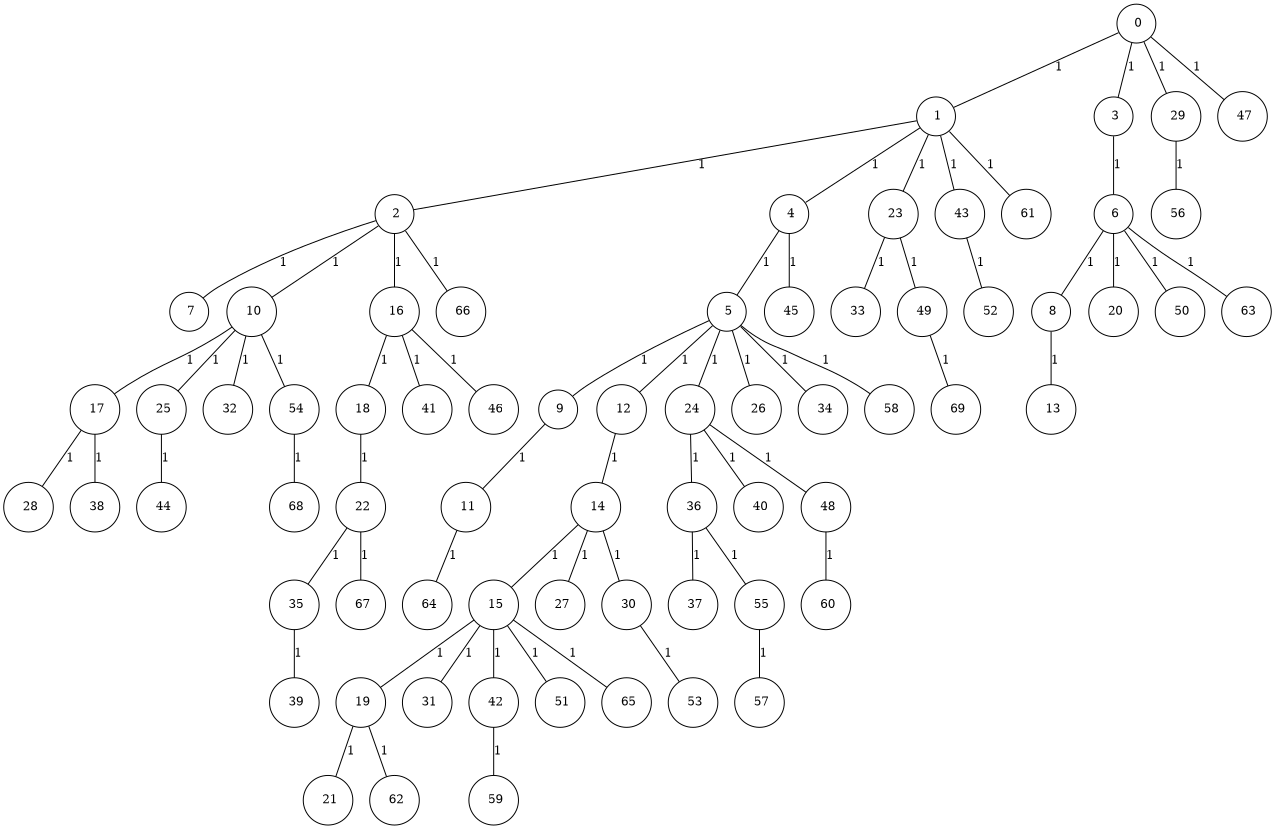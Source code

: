 graph G {
size="8.5,11;"
ratio = "expand;"
fixedsize="true;"
overlap="scale;"
node[shape=circle,width=.12,hight=.12,fontsize=12]
edge[fontsize=12]

0[label=" 0" color=black, pos="2.1271931,2.3384801!"];
1[label=" 1" color=black, pos="1.3379032,2.3133918!"];
2[label=" 2" color=black, pos="1.2790366,2.2274224!"];
3[label=" 3" color=black, pos="2.6547832,1.9393262!"];
4[label=" 4" color=black, pos="1.3236482,0.15625985!"];
5[label=" 5" color=black, pos="0.63269398,2.7609756!"];
6[label=" 6" color=black, pos="1.7954221,1.1226745!"];
7[label=" 7" color=black, pos="0.90785411,2.4377207!"];
8[label=" 8" color=black, pos="2.4754317,1.0373215!"];
9[label=" 9" color=black, pos="1.4126953,2.3483305!"];
10[label=" 10" color=black, pos="0.82373476,1.6808229!"];
11[label=" 11" color=black, pos="1.5310213,2.858635!"];
12[label=" 12" color=black, pos="2.9605725,1.5730445!"];
13[label=" 13" color=black, pos="2.1441798,2.4553459!"];
14[label=" 14" color=black, pos="2.9157941,0.53302597!"];
15[label=" 15" color=black, pos="2.4531309,2.8586954!"];
16[label=" 16" color=black, pos="1.7469476,1.7418976!"];
17[label=" 17" color=black, pos="1.2467302,0.85137466!"];
18[label=" 18" color=black, pos="1.665981,0.54898288!"];
19[label=" 19" color=black, pos="2.1523466,1.0516718!"];
20[label=" 20" color=black, pos="0.42251276,1.7061856!"];
21[label=" 21" color=black, pos="2.9587364,0.50629457!"];
22[label=" 22" color=black, pos="1.7395519,1.6981788!"];
23[label=" 23" color=black, pos="2.0100672,1.1212454!"];
24[label=" 24" color=black, pos="2.4528911,1.9166576!"];
25[label=" 25" color=black, pos="1.9533711,1.7700862!"];
26[label=" 26" color=black, pos="1.3002298,0.81635442!"];
27[label=" 27" color=black, pos="2.726687,2.5654955!"];
28[label=" 28" color=black, pos="0.49274254,1.7158924!"];
29[label=" 29" color=black, pos="0.43321263,2.3260094!"];
30[label=" 30" color=black, pos="2.2615075,0.36544733!"];
31[label=" 31" color=black, pos="1.5810624,1.0285895!"];
32[label=" 32" color=black, pos="1.3498357,1.7335747!"];
33[label=" 33" color=black, pos="2.7132794,1.9225588!"];
34[label=" 34" color=black, pos="1.8227301,1.4660856!"];
35[label=" 35" color=black, pos="2.6069395,0.69861691!"];
36[label=" 36" color=black, pos="0.30326211,1.551161!"];
37[label=" 37" color=black, pos="0.63669625,2.9092393!"];
38[label=" 38" color=black, pos="2.9013586,0.16977846!"];
39[label=" 39" color=black, pos="2.7613793,1.5163745!"];
40[label=" 40" color=black, pos="2.1436151,2.4144218!"];
41[label=" 41" color=black, pos="2.7536102,0.87040368!"];
42[label=" 42" color=black, pos="0.075893894,0.12575738!"];
43[label=" 43" color=black, pos="1.3680703,1.7825154!"];
44[label=" 44" color=black, pos="2.2388836,2.4078071!"];
45[label=" 45" color=black, pos="0.21084685,1.7737836!"];
46[label=" 46" color=black, pos="2.5917331,1.5946265!"];
47[label=" 47" color=black, pos="1.14193,1.4643274!"];
48[label=" 48" color=black, pos="1.3609501,0.14243958!"];
49[label=" 49" color=black, pos="2.2157298,0.69090056!"];
50[label=" 50" color=black, pos="1.3493325,2.9744571!"];
51[label=" 51" color=black, pos="1.6410322,2.3887351!"];
52[label=" 52" color=black, pos="0.090649013,1.7554956!"];
53[label=" 53" color=black, pos="0.11358867,0.41370134!"];
54[label=" 54" color=black, pos="2.4728413,0.058434121!"];
55[label=" 55" color=black, pos="2.1193288,1.9003164!"];
56[label=" 56" color=black, pos="0.40151077,0.5948392!"];
57[label=" 57" color=black, pos="0.055599211,2.9088644!"];
58[label=" 58" color=black, pos="1.1023977,2.1223345!"];
59[label=" 59" color=black, pos="2.6402941,1.6233457!"];
60[label=" 60" color=black, pos="0.30761186,1.032439!"];
61[label=" 61" color=black, pos="1.9081206,1.1265222!"];
62[label=" 62" color=black, pos="2.4544681,1.9957331!"];
63[label=" 63" color=black, pos="0.70771792,2.0540758!"];
64[label=" 64" color=black, pos="1.9388054,0.7264693!"];
65[label=" 65" color=black, pos="1.9346548,2.3993364!"];
66[label=" 66" color=black, pos="0.51865515,2.7804824!"];
67[label=" 67" color=black, pos="2.0327404,0.88989233!"];
68[label=" 68" color=black, pos="1.7826695,0.76155281!"];
69[label=" 69" color=black, pos="1.3684716,1.071752!"];
0--1[label="1"]
0--3[label="1"]
0--29[label="1"]
0--47[label="1"]
1--2[label="1"]
1--4[label="1"]
1--23[label="1"]
1--43[label="1"]
1--61[label="1"]
2--7[label="1"]
2--10[label="1"]
2--16[label="1"]
2--66[label="1"]
3--6[label="1"]
4--5[label="1"]
4--45[label="1"]
5--9[label="1"]
5--12[label="1"]
5--24[label="1"]
5--26[label="1"]
5--34[label="1"]
5--58[label="1"]
6--8[label="1"]
6--20[label="1"]
6--50[label="1"]
6--63[label="1"]
8--13[label="1"]
9--11[label="1"]
10--17[label="1"]
10--25[label="1"]
10--32[label="1"]
10--54[label="1"]
11--64[label="1"]
12--14[label="1"]
14--15[label="1"]
14--27[label="1"]
14--30[label="1"]
15--19[label="1"]
15--31[label="1"]
15--42[label="1"]
15--51[label="1"]
15--65[label="1"]
16--18[label="1"]
16--41[label="1"]
16--46[label="1"]
17--28[label="1"]
17--38[label="1"]
18--22[label="1"]
19--21[label="1"]
19--62[label="1"]
22--35[label="1"]
22--67[label="1"]
23--33[label="1"]
23--49[label="1"]
24--36[label="1"]
24--40[label="1"]
24--48[label="1"]
25--44[label="1"]
29--56[label="1"]
30--53[label="1"]
35--39[label="1"]
36--37[label="1"]
36--55[label="1"]
42--59[label="1"]
43--52[label="1"]
48--60[label="1"]
49--69[label="1"]
54--68[label="1"]
55--57[label="1"]

}
